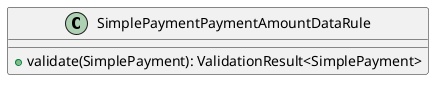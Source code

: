 @startuml

    class SimplePaymentPaymentAmountDataRule [[SimplePaymentPaymentAmountDataRule.html]] {
        +validate(SimplePayment): ValidationResult<SimplePayment>
    }

@enduml
